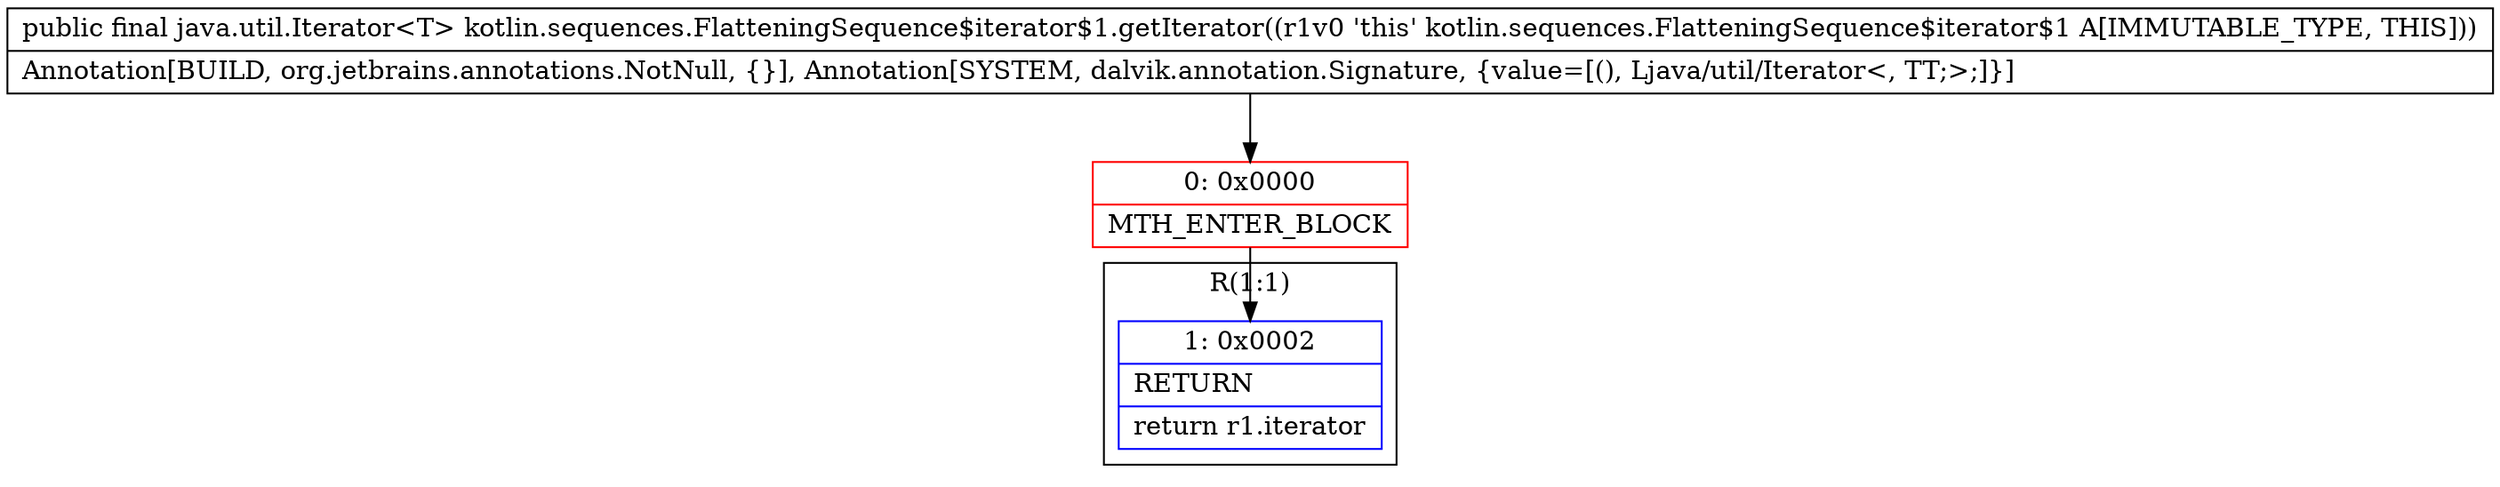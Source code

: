 digraph "CFG forkotlin.sequences.FlatteningSequence$iterator$1.getIterator()Ljava\/util\/Iterator;" {
subgraph cluster_Region_1619127599 {
label = "R(1:1)";
node [shape=record,color=blue];
Node_1 [shape=record,label="{1\:\ 0x0002|RETURN\l|return r1.iterator\l}"];
}
Node_0 [shape=record,color=red,label="{0\:\ 0x0000|MTH_ENTER_BLOCK\l}"];
MethodNode[shape=record,label="{public final java.util.Iterator\<T\> kotlin.sequences.FlatteningSequence$iterator$1.getIterator((r1v0 'this' kotlin.sequences.FlatteningSequence$iterator$1 A[IMMUTABLE_TYPE, THIS]))  | Annotation[BUILD, org.jetbrains.annotations.NotNull, \{\}], Annotation[SYSTEM, dalvik.annotation.Signature, \{value=[(), Ljava\/util\/Iterator\<, TT;\>;]\}]\l}"];
MethodNode -> Node_0;
Node_0 -> Node_1;
}


